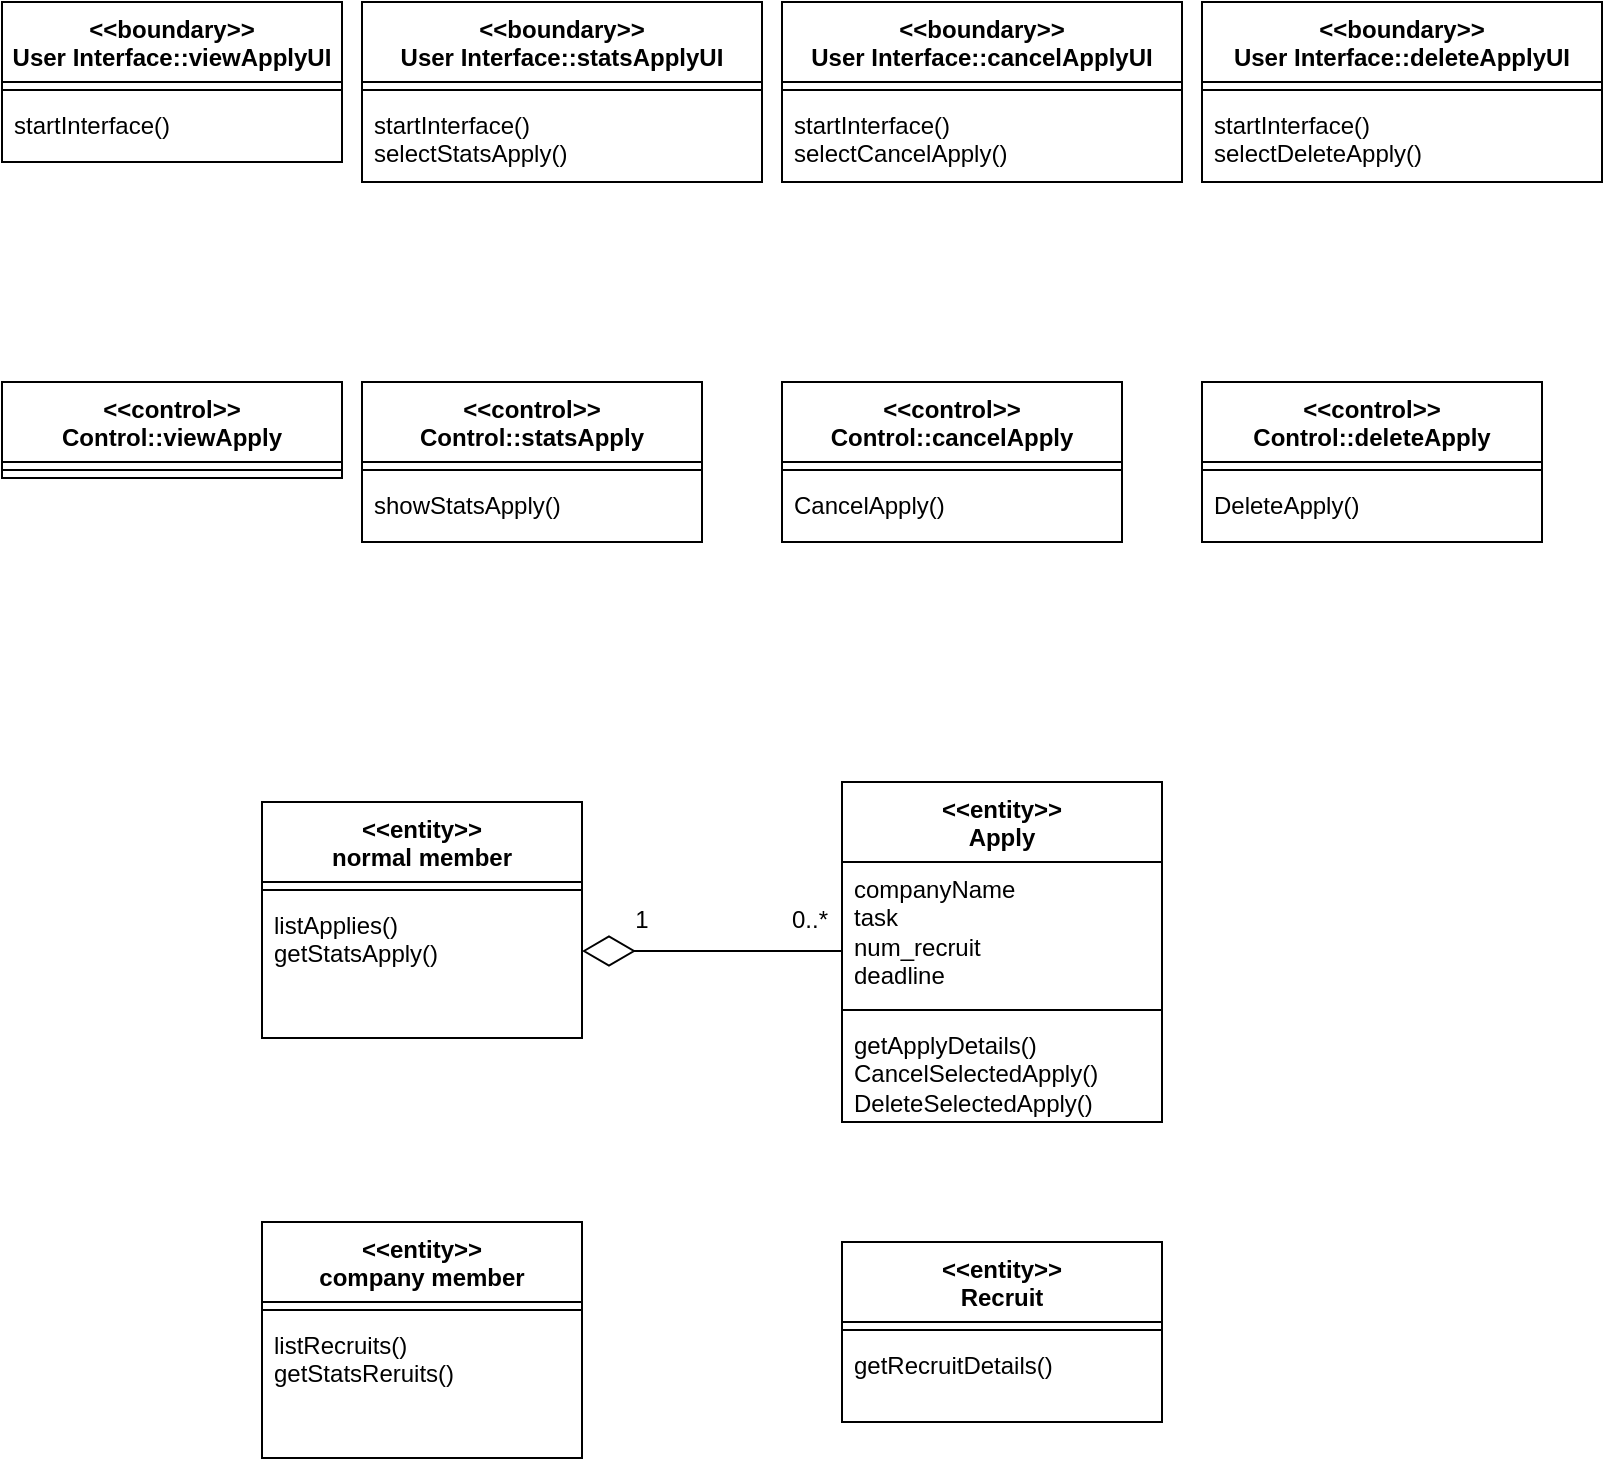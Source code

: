 <mxfile version="21.2.9" type="device">
  <diagram id="C5RBs43oDa-KdzZeNtuy" name="Page-1">
    <mxGraphModel dx="1290" dy="549" grid="1" gridSize="10" guides="1" tooltips="1" connect="1" arrows="1" fold="1" page="1" pageScale="1" pageWidth="827" pageHeight="1169" math="0" shadow="0">
      <root>
        <mxCell id="WIyWlLk6GJQsqaUBKTNV-0" />
        <mxCell id="WIyWlLk6GJQsqaUBKTNV-1" parent="WIyWlLk6GJQsqaUBKTNV-0" />
        <mxCell id="sjZlavvZ7Ccbli0zVl2p-0" value="&amp;lt;&amp;lt;entity&amp;gt;&amp;gt;&lt;br&gt;normal member" style="swimlane;fontStyle=1;align=center;verticalAlign=top;childLayout=stackLayout;horizontal=1;startSize=40;horizontalStack=0;resizeParent=1;resizeParentMax=0;resizeLast=0;collapsible=1;marginBottom=0;whiteSpace=wrap;html=1;" parent="WIyWlLk6GJQsqaUBKTNV-1" vertex="1">
          <mxGeometry x="140" y="500" width="160" height="118" as="geometry">
            <mxRectangle x="70" y="230" width="140" height="60" as="alternateBounds" />
          </mxGeometry>
        </mxCell>
        <mxCell id="sjZlavvZ7Ccbli0zVl2p-2" value="" style="line;strokeWidth=1;fillColor=none;align=left;verticalAlign=middle;spacingTop=-1;spacingLeft=3;spacingRight=3;rotatable=0;labelPosition=right;points=[];portConstraint=eastwest;strokeColor=inherit;" parent="sjZlavvZ7Ccbli0zVl2p-0" vertex="1">
          <mxGeometry y="40" width="160" height="8" as="geometry" />
        </mxCell>
        <mxCell id="sjZlavvZ7Ccbli0zVl2p-3" value="listApplies()&lt;br&gt;getStatsApply()" style="text;strokeColor=none;fillColor=none;align=left;verticalAlign=top;spacingLeft=4;spacingRight=4;overflow=hidden;rotatable=0;points=[[0,0.5],[1,0.5]];portConstraint=eastwest;whiteSpace=wrap;html=1;" parent="sjZlavvZ7Ccbli0zVl2p-0" vertex="1">
          <mxGeometry y="48" width="160" height="70" as="geometry" />
        </mxCell>
        <mxCell id="sjZlavvZ7Ccbli0zVl2p-4" value="&amp;lt;&amp;lt;entity&amp;gt;&amp;gt;&lt;br&gt;Apply" style="swimlane;fontStyle=1;align=center;verticalAlign=top;childLayout=stackLayout;horizontal=1;startSize=40;horizontalStack=0;resizeParent=1;resizeParentMax=0;resizeLast=0;collapsible=1;marginBottom=0;whiteSpace=wrap;html=1;" parent="WIyWlLk6GJQsqaUBKTNV-1" vertex="1">
          <mxGeometry x="430" y="490" width="160" height="170" as="geometry">
            <mxRectangle x="70" y="230" width="140" height="60" as="alternateBounds" />
          </mxGeometry>
        </mxCell>
        <mxCell id="sjZlavvZ7Ccbli0zVl2p-5" value="companyName&lt;br&gt;task&lt;br&gt;num_recruit&lt;br&gt;deadline" style="text;strokeColor=none;fillColor=none;align=left;verticalAlign=top;spacingLeft=4;spacingRight=4;overflow=hidden;rotatable=0;points=[[0,0.5],[1,0.5]];portConstraint=eastwest;whiteSpace=wrap;html=1;" parent="sjZlavvZ7Ccbli0zVl2p-4" vertex="1">
          <mxGeometry y="40" width="160" height="70" as="geometry" />
        </mxCell>
        <mxCell id="sjZlavvZ7Ccbli0zVl2p-6" value="" style="line;strokeWidth=1;fillColor=none;align=left;verticalAlign=middle;spacingTop=-1;spacingLeft=3;spacingRight=3;rotatable=0;labelPosition=right;points=[];portConstraint=eastwest;strokeColor=inherit;" parent="sjZlavvZ7Ccbli0zVl2p-4" vertex="1">
          <mxGeometry y="110" width="160" height="8" as="geometry" />
        </mxCell>
        <mxCell id="sjZlavvZ7Ccbli0zVl2p-7" value="getApplyDetails()&lt;br&gt;CancelSelectedApply()&lt;br&gt;DeleteSelectedApply()" style="text;strokeColor=none;fillColor=none;align=left;verticalAlign=top;spacingLeft=4;spacingRight=4;overflow=hidden;rotatable=0;points=[[0,0.5],[1,0.5]];portConstraint=eastwest;whiteSpace=wrap;html=1;" parent="sjZlavvZ7Ccbli0zVl2p-4" vertex="1">
          <mxGeometry y="118" width="160" height="52" as="geometry" />
        </mxCell>
        <mxCell id="sjZlavvZ7Ccbli0zVl2p-8" value="&amp;lt;&amp;lt;boundary&amp;gt;&amp;gt;&lt;br&gt;User Interface::viewApplyUI" style="swimlane;fontStyle=1;align=center;verticalAlign=top;childLayout=stackLayout;horizontal=1;startSize=40;horizontalStack=0;resizeParent=1;resizeParentMax=0;resizeLast=0;collapsible=1;marginBottom=0;whiteSpace=wrap;html=1;" parent="WIyWlLk6GJQsqaUBKTNV-1" vertex="1">
          <mxGeometry x="10" y="100" width="170" height="80" as="geometry">
            <mxRectangle x="70" y="230" width="140" height="60" as="alternateBounds" />
          </mxGeometry>
        </mxCell>
        <mxCell id="sjZlavvZ7Ccbli0zVl2p-10" value="" style="line;strokeWidth=1;fillColor=none;align=left;verticalAlign=middle;spacingTop=-1;spacingLeft=3;spacingRight=3;rotatable=0;labelPosition=right;points=[];portConstraint=eastwest;strokeColor=inherit;" parent="sjZlavvZ7Ccbli0zVl2p-8" vertex="1">
          <mxGeometry y="40" width="170" height="8" as="geometry" />
        </mxCell>
        <mxCell id="sjZlavvZ7Ccbli0zVl2p-11" value="startInterface()" style="text;strokeColor=none;fillColor=none;align=left;verticalAlign=top;spacingLeft=4;spacingRight=4;overflow=hidden;rotatable=0;points=[[0,0.5],[1,0.5]];portConstraint=eastwest;whiteSpace=wrap;html=1;" parent="sjZlavvZ7Ccbli0zVl2p-8" vertex="1">
          <mxGeometry y="48" width="170" height="32" as="geometry" />
        </mxCell>
        <mxCell id="sjZlavvZ7Ccbli0zVl2p-12" value="&amp;lt;&amp;lt;boundary&amp;gt;&amp;gt;&lt;br&gt;User Interface::cancelApplyUI" style="swimlane;fontStyle=1;align=center;verticalAlign=top;childLayout=stackLayout;horizontal=1;startSize=40;horizontalStack=0;resizeParent=1;resizeParentMax=0;resizeLast=0;collapsible=1;marginBottom=0;whiteSpace=wrap;html=1;" parent="WIyWlLk6GJQsqaUBKTNV-1" vertex="1">
          <mxGeometry x="400" y="100" width="200" height="90" as="geometry">
            <mxRectangle x="70" y="230" width="140" height="60" as="alternateBounds" />
          </mxGeometry>
        </mxCell>
        <mxCell id="sjZlavvZ7Ccbli0zVl2p-13" value="" style="line;strokeWidth=1;fillColor=none;align=left;verticalAlign=middle;spacingTop=-1;spacingLeft=3;spacingRight=3;rotatable=0;labelPosition=right;points=[];portConstraint=eastwest;strokeColor=inherit;" parent="sjZlavvZ7Ccbli0zVl2p-12" vertex="1">
          <mxGeometry y="40" width="200" height="8" as="geometry" />
        </mxCell>
        <mxCell id="sjZlavvZ7Ccbli0zVl2p-14" value="startInterface()&lt;br&gt;selectCancelApply()" style="text;strokeColor=none;fillColor=none;align=left;verticalAlign=top;spacingLeft=4;spacingRight=4;overflow=hidden;rotatable=0;points=[[0,0.5],[1,0.5]];portConstraint=eastwest;whiteSpace=wrap;html=1;" parent="sjZlavvZ7Ccbli0zVl2p-12" vertex="1">
          <mxGeometry y="48" width="200" height="42" as="geometry" />
        </mxCell>
        <mxCell id="sjZlavvZ7Ccbli0zVl2p-15" value="&amp;lt;&amp;lt;boundary&amp;gt;&amp;gt;&lt;br&gt;User Interface::deleteApplyUI" style="swimlane;fontStyle=1;align=center;verticalAlign=top;childLayout=stackLayout;horizontal=1;startSize=40;horizontalStack=0;resizeParent=1;resizeParentMax=0;resizeLast=0;collapsible=1;marginBottom=0;whiteSpace=wrap;html=1;" parent="WIyWlLk6GJQsqaUBKTNV-1" vertex="1">
          <mxGeometry x="610" y="100" width="200" height="90" as="geometry">
            <mxRectangle x="70" y="230" width="140" height="60" as="alternateBounds" />
          </mxGeometry>
        </mxCell>
        <mxCell id="sjZlavvZ7Ccbli0zVl2p-16" value="" style="line;strokeWidth=1;fillColor=none;align=left;verticalAlign=middle;spacingTop=-1;spacingLeft=3;spacingRight=3;rotatable=0;labelPosition=right;points=[];portConstraint=eastwest;strokeColor=inherit;" parent="sjZlavvZ7Ccbli0zVl2p-15" vertex="1">
          <mxGeometry y="40" width="200" height="8" as="geometry" />
        </mxCell>
        <mxCell id="sjZlavvZ7Ccbli0zVl2p-17" value="startInterface()&lt;br&gt;selectDeleteApply()" style="text;strokeColor=none;fillColor=none;align=left;verticalAlign=top;spacingLeft=4;spacingRight=4;overflow=hidden;rotatable=0;points=[[0,0.5],[1,0.5]];portConstraint=eastwest;whiteSpace=wrap;html=1;" parent="sjZlavvZ7Ccbli0zVl2p-15" vertex="1">
          <mxGeometry y="48" width="200" height="42" as="geometry" />
        </mxCell>
        <mxCell id="sjZlavvZ7Ccbli0zVl2p-18" value="&amp;lt;&amp;lt;boundary&amp;gt;&amp;gt;&lt;br&gt;User Interface::statsApplyUI" style="swimlane;fontStyle=1;align=center;verticalAlign=top;childLayout=stackLayout;horizontal=1;startSize=40;horizontalStack=0;resizeParent=1;resizeParentMax=0;resizeLast=0;collapsible=1;marginBottom=0;whiteSpace=wrap;html=1;" parent="WIyWlLk6GJQsqaUBKTNV-1" vertex="1">
          <mxGeometry x="190" y="100" width="200" height="90" as="geometry">
            <mxRectangle x="70" y="230" width="140" height="60" as="alternateBounds" />
          </mxGeometry>
        </mxCell>
        <mxCell id="sjZlavvZ7Ccbli0zVl2p-19" value="" style="line;strokeWidth=1;fillColor=none;align=left;verticalAlign=middle;spacingTop=-1;spacingLeft=3;spacingRight=3;rotatable=0;labelPosition=right;points=[];portConstraint=eastwest;strokeColor=inherit;" parent="sjZlavvZ7Ccbli0zVl2p-18" vertex="1">
          <mxGeometry y="40" width="200" height="8" as="geometry" />
        </mxCell>
        <mxCell id="sjZlavvZ7Ccbli0zVl2p-20" value="startInterface()&lt;br&gt;selectStatsApply()" style="text;strokeColor=none;fillColor=none;align=left;verticalAlign=top;spacingLeft=4;spacingRight=4;overflow=hidden;rotatable=0;points=[[0,0.5],[1,0.5]];portConstraint=eastwest;whiteSpace=wrap;html=1;" parent="sjZlavvZ7Ccbli0zVl2p-18" vertex="1">
          <mxGeometry y="48" width="200" height="42" as="geometry" />
        </mxCell>
        <mxCell id="sjZlavvZ7Ccbli0zVl2p-21" value="&amp;lt;&amp;lt;control&amp;gt;&amp;gt;&lt;br&gt;Control::viewApply" style="swimlane;fontStyle=1;align=center;verticalAlign=top;childLayout=stackLayout;horizontal=1;startSize=40;horizontalStack=0;resizeParent=1;resizeParentMax=0;resizeLast=0;collapsible=1;marginBottom=0;whiteSpace=wrap;html=1;" parent="WIyWlLk6GJQsqaUBKTNV-1" vertex="1">
          <mxGeometry x="10" y="290" width="170" height="48" as="geometry">
            <mxRectangle x="70" y="230" width="140" height="60" as="alternateBounds" />
          </mxGeometry>
        </mxCell>
        <mxCell id="sjZlavvZ7Ccbli0zVl2p-22" value="" style="line;strokeWidth=1;fillColor=none;align=left;verticalAlign=middle;spacingTop=-1;spacingLeft=3;spacingRight=3;rotatable=0;labelPosition=right;points=[];portConstraint=eastwest;strokeColor=inherit;" parent="sjZlavvZ7Ccbli0zVl2p-21" vertex="1">
          <mxGeometry y="40" width="170" height="8" as="geometry" />
        </mxCell>
        <mxCell id="sjZlavvZ7Ccbli0zVl2p-24" value="&amp;lt;&amp;lt;control&amp;gt;&amp;gt;&lt;br&gt;Control::cancelApply" style="swimlane;fontStyle=1;align=center;verticalAlign=top;childLayout=stackLayout;horizontal=1;startSize=40;horizontalStack=0;resizeParent=1;resizeParentMax=0;resizeLast=0;collapsible=1;marginBottom=0;whiteSpace=wrap;html=1;" parent="WIyWlLk6GJQsqaUBKTNV-1" vertex="1">
          <mxGeometry x="400" y="290" width="170" height="80" as="geometry">
            <mxRectangle x="70" y="230" width="140" height="60" as="alternateBounds" />
          </mxGeometry>
        </mxCell>
        <mxCell id="sjZlavvZ7Ccbli0zVl2p-25" value="" style="line;strokeWidth=1;fillColor=none;align=left;verticalAlign=middle;spacingTop=-1;spacingLeft=3;spacingRight=3;rotatable=0;labelPosition=right;points=[];portConstraint=eastwest;strokeColor=inherit;" parent="sjZlavvZ7Ccbli0zVl2p-24" vertex="1">
          <mxGeometry y="40" width="170" height="8" as="geometry" />
        </mxCell>
        <mxCell id="sjZlavvZ7Ccbli0zVl2p-26" value="CancelApply()" style="text;strokeColor=none;fillColor=none;align=left;verticalAlign=top;spacingLeft=4;spacingRight=4;overflow=hidden;rotatable=0;points=[[0,0.5],[1,0.5]];portConstraint=eastwest;whiteSpace=wrap;html=1;" parent="sjZlavvZ7Ccbli0zVl2p-24" vertex="1">
          <mxGeometry y="48" width="170" height="32" as="geometry" />
        </mxCell>
        <mxCell id="sjZlavvZ7Ccbli0zVl2p-27" value="&amp;lt;&amp;lt;control&amp;gt;&amp;gt;&lt;br&gt;Control::deleteApply" style="swimlane;fontStyle=1;align=center;verticalAlign=top;childLayout=stackLayout;horizontal=1;startSize=40;horizontalStack=0;resizeParent=1;resizeParentMax=0;resizeLast=0;collapsible=1;marginBottom=0;whiteSpace=wrap;html=1;" parent="WIyWlLk6GJQsqaUBKTNV-1" vertex="1">
          <mxGeometry x="610" y="290" width="170" height="80" as="geometry">
            <mxRectangle x="70" y="230" width="140" height="60" as="alternateBounds" />
          </mxGeometry>
        </mxCell>
        <mxCell id="sjZlavvZ7Ccbli0zVl2p-28" value="" style="line;strokeWidth=1;fillColor=none;align=left;verticalAlign=middle;spacingTop=-1;spacingLeft=3;spacingRight=3;rotatable=0;labelPosition=right;points=[];portConstraint=eastwest;strokeColor=inherit;" parent="sjZlavvZ7Ccbli0zVl2p-27" vertex="1">
          <mxGeometry y="40" width="170" height="8" as="geometry" />
        </mxCell>
        <mxCell id="sjZlavvZ7Ccbli0zVl2p-29" value="DeleteApply()" style="text;strokeColor=none;fillColor=none;align=left;verticalAlign=top;spacingLeft=4;spacingRight=4;overflow=hidden;rotatable=0;points=[[0,0.5],[1,0.5]];portConstraint=eastwest;whiteSpace=wrap;html=1;" parent="sjZlavvZ7Ccbli0zVl2p-27" vertex="1">
          <mxGeometry y="48" width="170" height="32" as="geometry" />
        </mxCell>
        <mxCell id="sjZlavvZ7Ccbli0zVl2p-30" value="&amp;lt;&amp;lt;control&amp;gt;&amp;gt;&lt;br&gt;Control::statsApply" style="swimlane;fontStyle=1;align=center;verticalAlign=top;childLayout=stackLayout;horizontal=1;startSize=40;horizontalStack=0;resizeParent=1;resizeParentMax=0;resizeLast=0;collapsible=1;marginBottom=0;whiteSpace=wrap;html=1;" parent="WIyWlLk6GJQsqaUBKTNV-1" vertex="1">
          <mxGeometry x="190" y="290" width="170" height="80" as="geometry">
            <mxRectangle x="70" y="230" width="140" height="60" as="alternateBounds" />
          </mxGeometry>
        </mxCell>
        <mxCell id="sjZlavvZ7Ccbli0zVl2p-31" value="" style="line;strokeWidth=1;fillColor=none;align=left;verticalAlign=middle;spacingTop=-1;spacingLeft=3;spacingRight=3;rotatable=0;labelPosition=right;points=[];portConstraint=eastwest;strokeColor=inherit;" parent="sjZlavvZ7Ccbli0zVl2p-30" vertex="1">
          <mxGeometry y="40" width="170" height="8" as="geometry" />
        </mxCell>
        <mxCell id="sjZlavvZ7Ccbli0zVl2p-32" value="showStatsApply()" style="text;strokeColor=none;fillColor=none;align=left;verticalAlign=top;spacingLeft=4;spacingRight=4;overflow=hidden;rotatable=0;points=[[0,0.5],[1,0.5]];portConstraint=eastwest;whiteSpace=wrap;html=1;" parent="sjZlavvZ7Ccbli0zVl2p-30" vertex="1">
          <mxGeometry y="48" width="170" height="32" as="geometry" />
        </mxCell>
        <mxCell id="sjZlavvZ7Ccbli0zVl2p-39" value="1" style="text;html=1;strokeColor=none;fillColor=none;align=center;verticalAlign=middle;whiteSpace=wrap;rounded=0;" parent="WIyWlLk6GJQsqaUBKTNV-1" vertex="1">
          <mxGeometry x="300" y="544" width="60" height="30" as="geometry" />
        </mxCell>
        <mxCell id="sjZlavvZ7Ccbli0zVl2p-40" value="0..*" style="text;html=1;strokeColor=none;fillColor=none;align=center;verticalAlign=middle;whiteSpace=wrap;rounded=0;" parent="WIyWlLk6GJQsqaUBKTNV-1" vertex="1">
          <mxGeometry x="384" y="544" width="60" height="30" as="geometry" />
        </mxCell>
        <mxCell id="p1z2KVcgKlNuhvcKtrAZ-0" value="&amp;lt;&amp;lt;entity&amp;gt;&amp;gt;&lt;br&gt;company member" style="swimlane;fontStyle=1;align=center;verticalAlign=top;childLayout=stackLayout;horizontal=1;startSize=40;horizontalStack=0;resizeParent=1;resizeParentMax=0;resizeLast=0;collapsible=1;marginBottom=0;whiteSpace=wrap;html=1;" parent="WIyWlLk6GJQsqaUBKTNV-1" vertex="1">
          <mxGeometry x="140" y="710" width="160" height="118" as="geometry">
            <mxRectangle x="70" y="230" width="140" height="60" as="alternateBounds" />
          </mxGeometry>
        </mxCell>
        <mxCell id="p1z2KVcgKlNuhvcKtrAZ-1" value="" style="line;strokeWidth=1;fillColor=none;align=left;verticalAlign=middle;spacingTop=-1;spacingLeft=3;spacingRight=3;rotatable=0;labelPosition=right;points=[];portConstraint=eastwest;strokeColor=inherit;" parent="p1z2KVcgKlNuhvcKtrAZ-0" vertex="1">
          <mxGeometry y="40" width="160" height="8" as="geometry" />
        </mxCell>
        <mxCell id="p1z2KVcgKlNuhvcKtrAZ-2" value="listRecruits()&lt;br&gt;getStatsReruits()" style="text;strokeColor=none;fillColor=none;align=left;verticalAlign=top;spacingLeft=4;spacingRight=4;overflow=hidden;rotatable=0;points=[[0,0.5],[1,0.5]];portConstraint=eastwest;whiteSpace=wrap;html=1;" parent="p1z2KVcgKlNuhvcKtrAZ-0" vertex="1">
          <mxGeometry y="48" width="160" height="70" as="geometry" />
        </mxCell>
        <mxCell id="p1z2KVcgKlNuhvcKtrAZ-3" value="&amp;lt;&amp;lt;entity&amp;gt;&amp;gt;&lt;br&gt;Recruit" style="swimlane;fontStyle=1;align=center;verticalAlign=top;childLayout=stackLayout;horizontal=1;startSize=40;horizontalStack=0;resizeParent=1;resizeParentMax=0;resizeLast=0;collapsible=1;marginBottom=0;whiteSpace=wrap;html=1;" parent="WIyWlLk6GJQsqaUBKTNV-1" vertex="1">
          <mxGeometry x="430" y="720" width="160" height="90" as="geometry">
            <mxRectangle x="70" y="230" width="140" height="60" as="alternateBounds" />
          </mxGeometry>
        </mxCell>
        <mxCell id="p1z2KVcgKlNuhvcKtrAZ-5" value="" style="line;strokeWidth=1;fillColor=none;align=left;verticalAlign=middle;spacingTop=-1;spacingLeft=3;spacingRight=3;rotatable=0;labelPosition=right;points=[];portConstraint=eastwest;strokeColor=inherit;" parent="p1z2KVcgKlNuhvcKtrAZ-3" vertex="1">
          <mxGeometry y="40" width="160" height="8" as="geometry" />
        </mxCell>
        <mxCell id="p1z2KVcgKlNuhvcKtrAZ-6" value="getRecruitDetails()" style="text;strokeColor=none;fillColor=none;align=left;verticalAlign=top;spacingLeft=4;spacingRight=4;overflow=hidden;rotatable=0;points=[[0,0.5],[1,0.5]];portConstraint=eastwest;whiteSpace=wrap;html=1;" parent="p1z2KVcgKlNuhvcKtrAZ-3" vertex="1">
          <mxGeometry y="48" width="160" height="42" as="geometry" />
        </mxCell>
        <mxCell id="p1z2KVcgKlNuhvcKtrAZ-7" value="" style="endArrow=diamondThin;endFill=0;endSize=24;html=1;rounded=0;" parent="WIyWlLk6GJQsqaUBKTNV-1" edge="1">
          <mxGeometry width="160" relative="1" as="geometry">
            <mxPoint x="430" y="574.5" as="sourcePoint" />
            <mxPoint x="300" y="574.5" as="targetPoint" />
          </mxGeometry>
        </mxCell>
      </root>
    </mxGraphModel>
  </diagram>
</mxfile>
